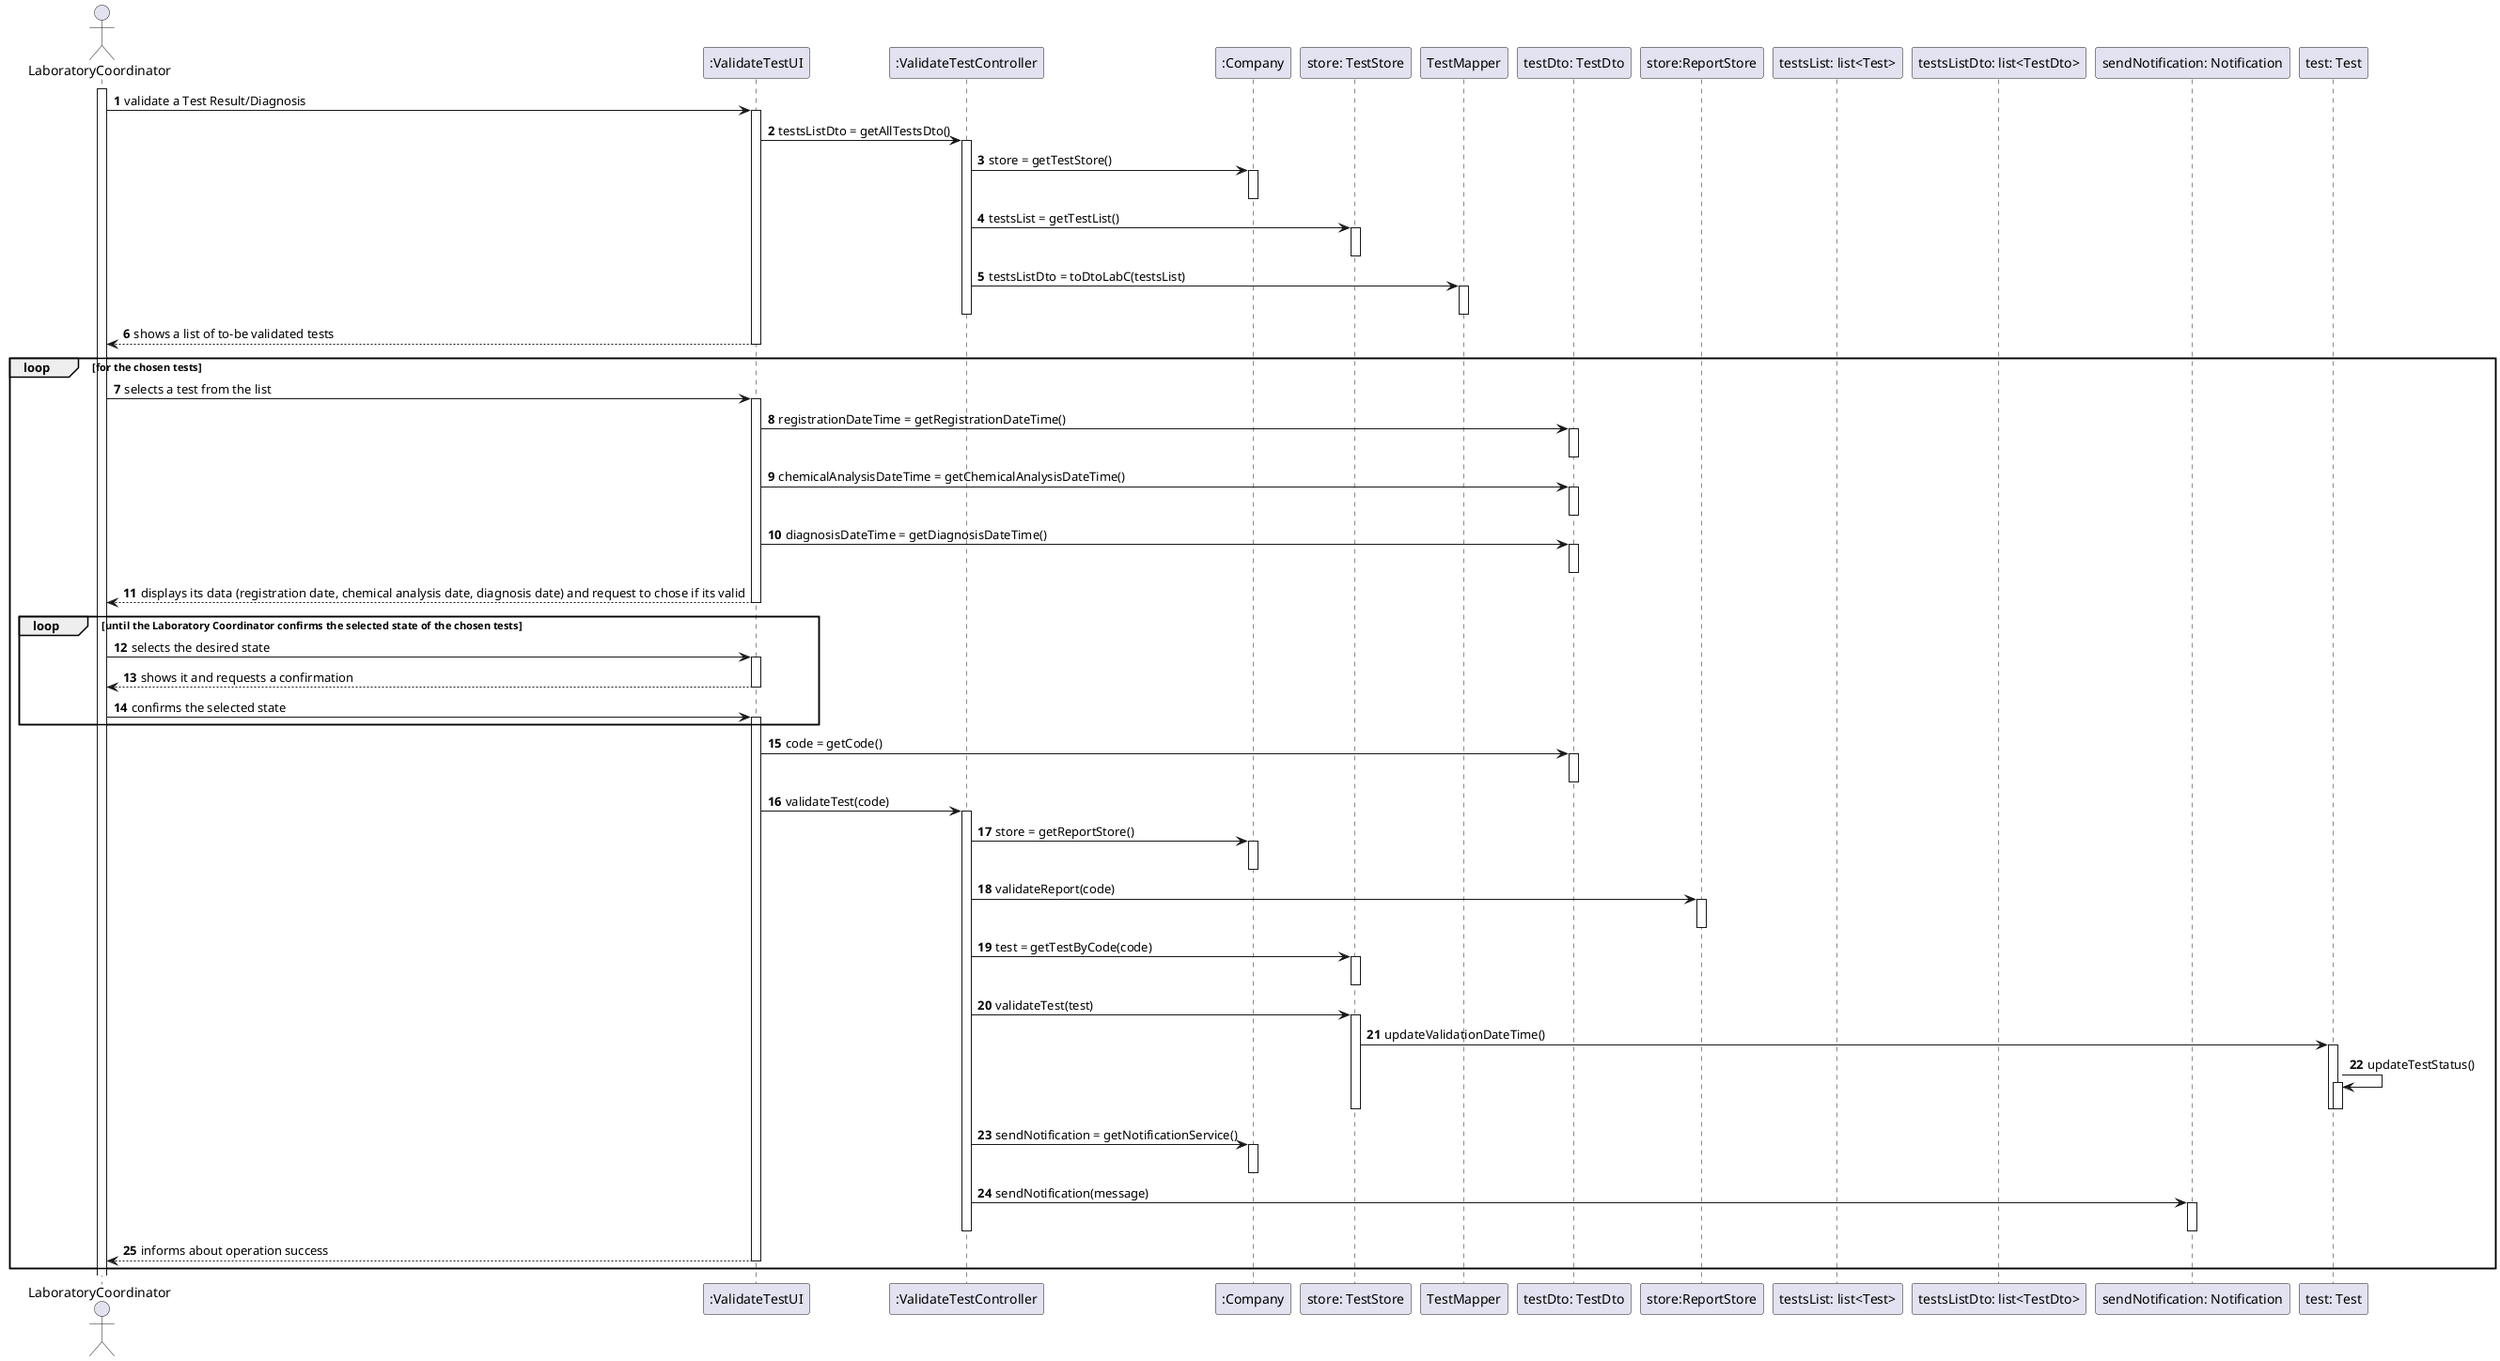 @startuml
autonumber

actor "LaboratoryCoordinator" as labC
activate labC

participant ":ValidateTestUI" as validateTestUI
participant ":ValidateTestController" as validateTestCont
participant ":Company" as comp
participant "store: TestStore" as TestStore
participant "TestMapper" as TestMapper
participant "testDto: TestDto" as TestDto
participant "store:ReportStore" as ReportStore
participant "testsList: list<Test>" as testsList
participant "testsListDto: list<TestDto>" as testsListDto
participant "sendNotification: Notification" as notification
participant "test: Test" as test


labC -> validateTestUI : validate a Test Result/Diagnosis


activate validateTestUI
validateTestUI -> validateTestCont: testsListDto = getAllTestsDto()


activate validateTestCont


validateTestCont -> comp : store = getTestStore()
activate comp
deactivate comp


validateTestCont -> TestStore : testsList = getTestList()
activate TestStore
deactivate TestStore


validateTestCont -> TestMapper : testsListDto = toDtoLabC(testsList)
activate TestMapper
deactivate TestMapper


deactivate validateTestCont


validateTestUI --> labC : shows a list of to-be validated tests
deactivate validateTestUI


loop for the chosen tests
labC -> validateTestUI : selects a test from the list
activate validateTestUI


validateTestUI -> TestDto : registrationDateTime = getRegistrationDateTime()
activate TestDto
deactivate TestDto


validateTestUI -> TestDto : chemicalAnalysisDateTime = getChemicalAnalysisDateTime()
activate TestDto
deactivate TestDto


validateTestUI -> TestDto : diagnosisDateTime = getDiagnosisDateTime()
activate TestDto
deactivate TestDto


validateTestUI --> labC : displays its data (registration date, chemical analysis date, diagnosis date) and request to chose if its valid
deactivate validateTestUI


deactivate validateTestUI


loop until the Laboratory Coordinator confirms the selected state of the chosen tests
labC -> validateTestUI : selects the desired state
activate validateTestUI


validateTestUI --> labC : shows it and requests a confirmation
deactivate validateTestUI

labC -> validateTestUI : confirms the selected state
activate validateTestUI
end


validateTestUI -> TestDto : code = getCode()
activate TestDto
deactivate TestDto


validateTestUI -> validateTestCont : validateTest(code)


activate validateTestCont

validateTestCont -> comp: store = getReportStore()
activate comp
deactivate comp


validateTestCont -> ReportStore : validateReport(code)
activate ReportStore
deactivate ReportStore

validateTestCont -> TestStore : test = getTestByCode(code)
activate TestStore
deactivate TestStore

validateTestCont -> TestStore : validateTest(test)
activate TestStore


TestStore -> test ++: updateValidationDateTime()


test -> test ++: updateTestStatus()
deactivate test
deactivate test
deactivate TestStore


validateTestCont -> comp: sendNotification = getNotificationService()
activate comp
deactivate comp


validateTestCont -> notification: sendNotification(message)
activate notification
deactivate notification
deactivate validateTestCont


validateTestUI --> labC : informs about operation success
deactivate validateTestCont
deactivate validateTestUI

end
@enduml